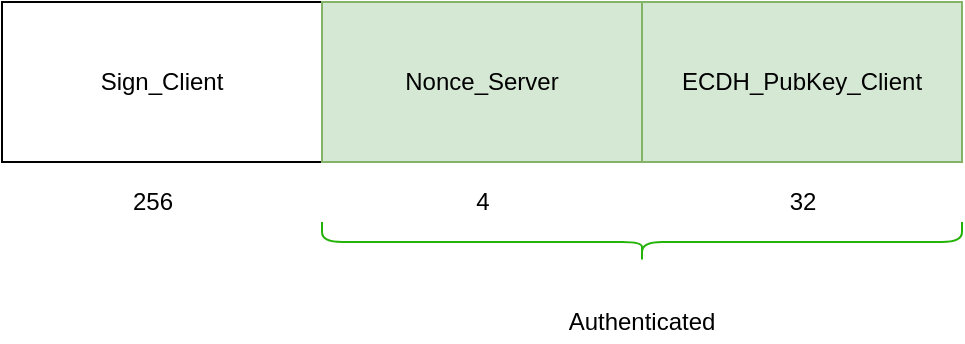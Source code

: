 <mxfile version="14.7.3" type="device"><diagram id="peeTCOlZJE3RpPJiNPz-" name="Page-1"><mxGraphModel dx="1355" dy="713" grid="1" gridSize="10" guides="1" tooltips="1" connect="1" arrows="1" fold="1" page="1" pageScale="1" pageWidth="827" pageHeight="1169" math="0" shadow="0"><root><mxCell id="0"/><mxCell id="1" parent="0"/><mxCell id="RsclF6Cl5SYnGODcT8lK-1" value="Sign_Client" style="rounded=0;whiteSpace=wrap;html=1;" parent="1" vertex="1"><mxGeometry x="80" y="120" width="160" height="80" as="geometry"/></mxCell><mxCell id="RsclF6Cl5SYnGODcT8lK-2" value="Nonce_Server" style="rounded=0;whiteSpace=wrap;html=1;fillColor=#d5e8d4;strokeColor=#82b366;" parent="1" vertex="1"><mxGeometry x="240" y="120" width="160" height="80" as="geometry"/></mxCell><mxCell id="RsclF6Cl5SYnGODcT8lK-4" value="ECDH_PubKey_Client" style="rounded=0;whiteSpace=wrap;html=1;fillColor=#d5e8d4;strokeColor=#82b366;" parent="1" vertex="1"><mxGeometry x="400" y="120" width="160" height="80" as="geometry"/></mxCell><mxCell id="RsclF6Cl5SYnGODcT8lK-5" value="256" style="text;html=1;align=center;verticalAlign=middle;resizable=0;points=[];autosize=1;strokeColor=none;" parent="1" vertex="1"><mxGeometry x="135" y="210" width="40" height="20" as="geometry"/></mxCell><mxCell id="RsclF6Cl5SYnGODcT8lK-6" value="4" style="text;html=1;align=center;verticalAlign=middle;resizable=0;points=[];autosize=1;strokeColor=none;" parent="1" vertex="1"><mxGeometry x="310" y="210" width="20" height="20" as="geometry"/></mxCell><mxCell id="RsclF6Cl5SYnGODcT8lK-7" value="32" style="text;html=1;align=center;verticalAlign=middle;resizable=0;points=[];autosize=1;strokeColor=none;" parent="1" vertex="1"><mxGeometry x="465" y="210" width="30" height="20" as="geometry"/></mxCell><mxCell id="RsclF6Cl5SYnGODcT8lK-8" value="" style="shape=curlyBracket;whiteSpace=wrap;html=1;rounded=1;flipH=1;rotation=90;fillColor=none;strokeColor=#25B309;" parent="1" vertex="1"><mxGeometry x="390" y="80" width="20" height="320" as="geometry"/></mxCell><mxCell id="RsclF6Cl5SYnGODcT8lK-9" value="Authenticated" style="text;html=1;strokeColor=none;fillColor=none;align=center;verticalAlign=middle;whiteSpace=wrap;rounded=0;" parent="1" vertex="1"><mxGeometry x="380" y="270" width="40" height="20" as="geometry"/></mxCell></root></mxGraphModel></diagram></mxfile>